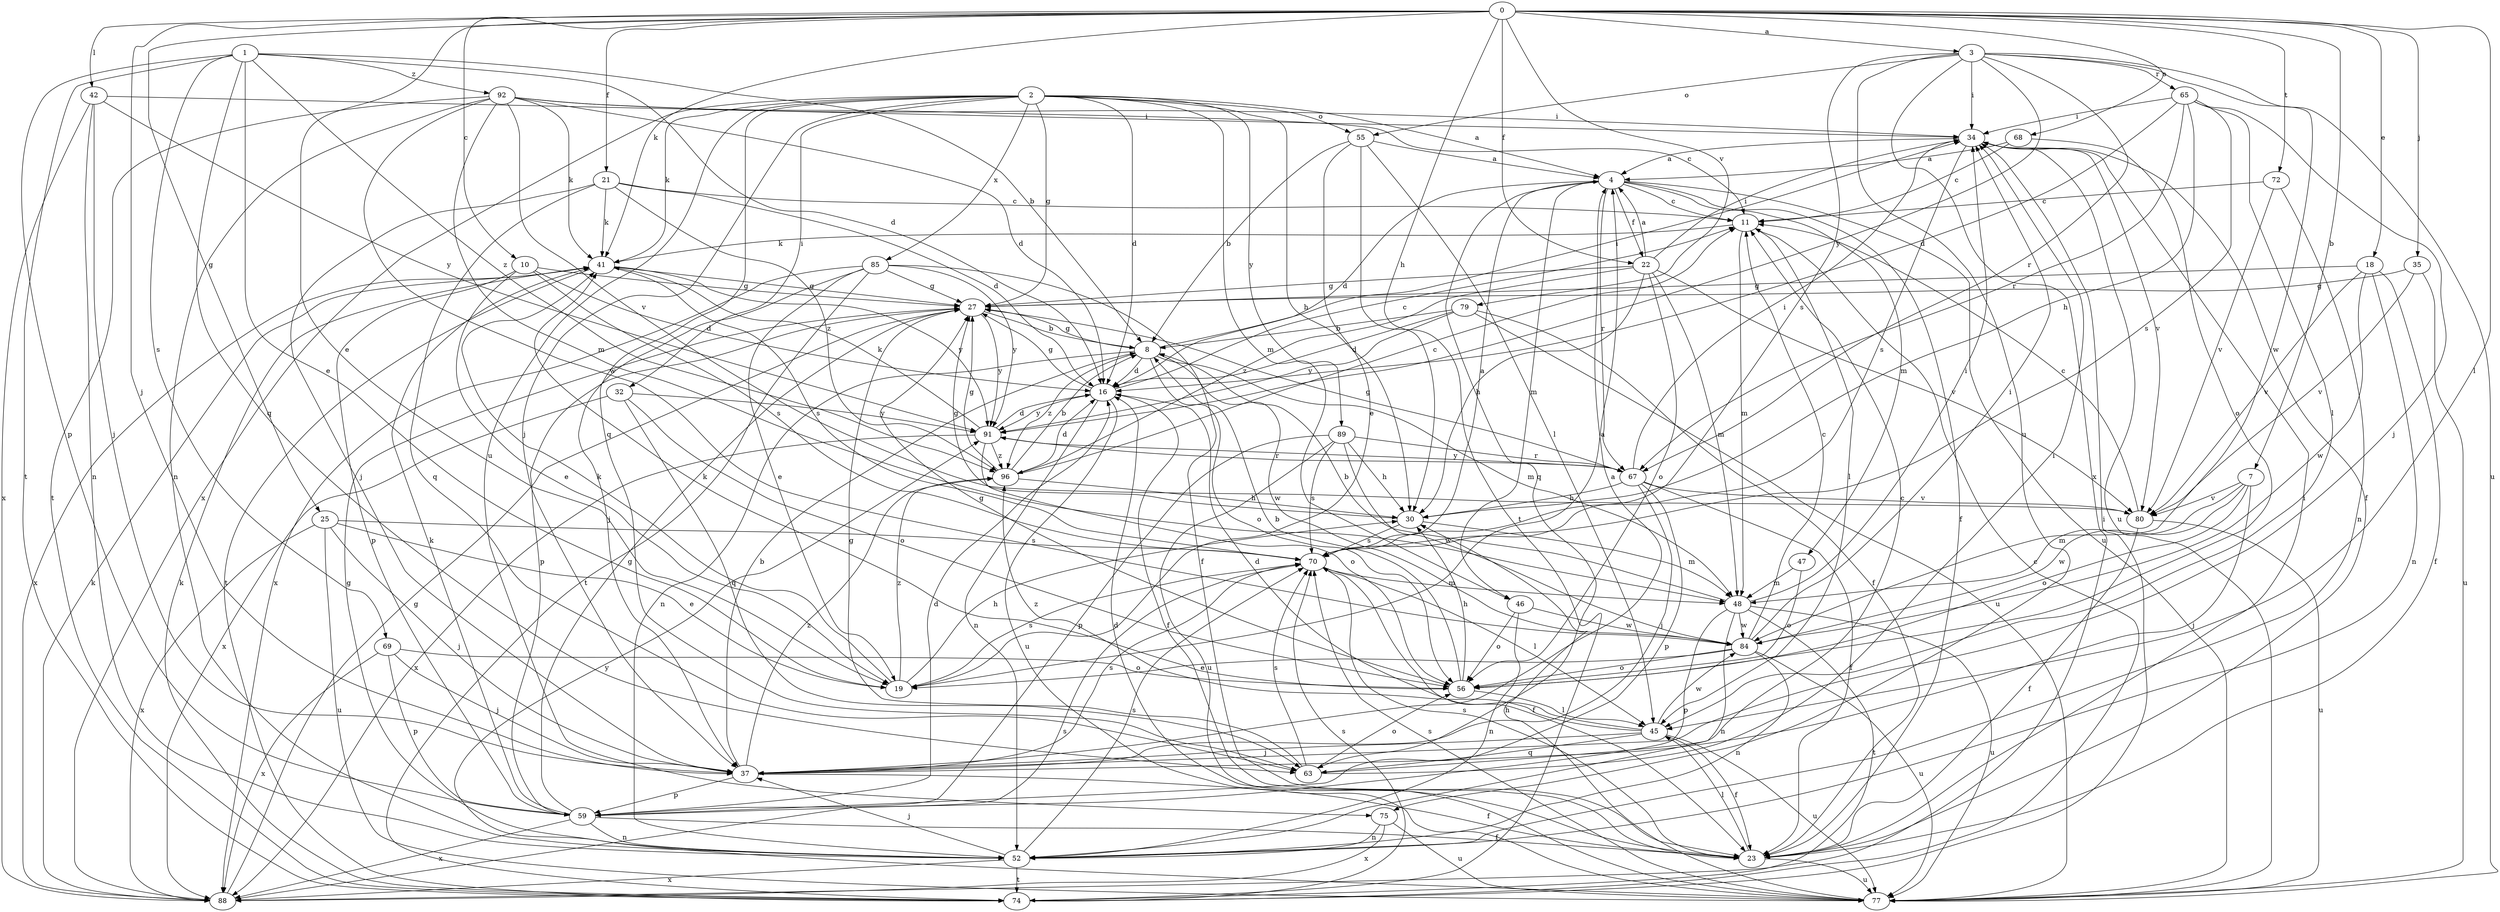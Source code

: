 strict digraph  {
0;
1;
2;
3;
4;
7;
8;
10;
11;
16;
18;
19;
21;
22;
23;
25;
27;
30;
32;
34;
35;
37;
41;
42;
45;
46;
47;
48;
52;
55;
56;
59;
63;
65;
67;
68;
69;
70;
72;
74;
75;
77;
79;
80;
84;
85;
88;
89;
91;
92;
96;
0 -> 3  [label=a];
0 -> 7  [label=b];
0 -> 10  [label=c];
0 -> 18  [label=e];
0 -> 19  [label=e];
0 -> 21  [label=f];
0 -> 22  [label=f];
0 -> 25  [label=g];
0 -> 30  [label=h];
0 -> 35  [label=j];
0 -> 37  [label=j];
0 -> 41  [label=k];
0 -> 42  [label=l];
0 -> 45  [label=l];
0 -> 68  [label=s];
0 -> 72  [label=t];
0 -> 79  [label=v];
1 -> 8  [label=b];
1 -> 16  [label=d];
1 -> 19  [label=e];
1 -> 59  [label=p];
1 -> 63  [label=q];
1 -> 69  [label=s];
1 -> 74  [label=t];
1 -> 92  [label=z];
1 -> 96  [label=z];
2 -> 4  [label=a];
2 -> 16  [label=d];
2 -> 27  [label=g];
2 -> 30  [label=h];
2 -> 32  [label=i];
2 -> 37  [label=j];
2 -> 41  [label=k];
2 -> 46  [label=m];
2 -> 55  [label=o];
2 -> 63  [label=q];
2 -> 75  [label=u];
2 -> 85  [label=x];
2 -> 88  [label=x];
2 -> 89  [label=y];
3 -> 34  [label=i];
3 -> 55  [label=o];
3 -> 65  [label=r];
3 -> 67  [label=r];
3 -> 70  [label=s];
3 -> 75  [label=u];
3 -> 77  [label=u];
3 -> 84  [label=w];
3 -> 88  [label=x];
3 -> 91  [label=y];
4 -> 11  [label=c];
4 -> 16  [label=d];
4 -> 22  [label=f];
4 -> 23  [label=f];
4 -> 46  [label=m];
4 -> 47  [label=m];
4 -> 63  [label=q];
4 -> 67  [label=r];
4 -> 77  [label=u];
7 -> 37  [label=j];
7 -> 48  [label=m];
7 -> 56  [label=o];
7 -> 80  [label=v];
7 -> 84  [label=w];
8 -> 16  [label=d];
8 -> 27  [label=g];
8 -> 34  [label=i];
8 -> 48  [label=m];
8 -> 52  [label=n];
8 -> 56  [label=o];
8 -> 84  [label=w];
8 -> 96  [label=z];
10 -> 16  [label=d];
10 -> 19  [label=e];
10 -> 27  [label=g];
10 -> 59  [label=p];
10 -> 70  [label=s];
11 -> 41  [label=k];
11 -> 45  [label=l];
11 -> 48  [label=m];
16 -> 11  [label=c];
16 -> 23  [label=f];
16 -> 27  [label=g];
16 -> 52  [label=n];
16 -> 77  [label=u];
16 -> 91  [label=y];
18 -> 23  [label=f];
18 -> 27  [label=g];
18 -> 52  [label=n];
18 -> 80  [label=v];
18 -> 84  [label=w];
19 -> 4  [label=a];
19 -> 30  [label=h];
19 -> 41  [label=k];
19 -> 70  [label=s];
19 -> 96  [label=z];
21 -> 11  [label=c];
21 -> 16  [label=d];
21 -> 37  [label=j];
21 -> 41  [label=k];
21 -> 63  [label=q];
21 -> 96  [label=z];
22 -> 4  [label=a];
22 -> 27  [label=g];
22 -> 30  [label=h];
22 -> 34  [label=i];
22 -> 48  [label=m];
22 -> 56  [label=o];
22 -> 80  [label=v];
22 -> 96  [label=z];
23 -> 16  [label=d];
23 -> 34  [label=i];
23 -> 45  [label=l];
23 -> 70  [label=s];
23 -> 77  [label=u];
25 -> 19  [label=e];
25 -> 37  [label=j];
25 -> 70  [label=s];
25 -> 77  [label=u];
25 -> 88  [label=x];
27 -> 8  [label=b];
27 -> 59  [label=p];
27 -> 91  [label=y];
30 -> 27  [label=g];
30 -> 48  [label=m];
30 -> 70  [label=s];
32 -> 56  [label=o];
32 -> 63  [label=q];
32 -> 88  [label=x];
32 -> 91  [label=y];
34 -> 4  [label=a];
34 -> 23  [label=f];
34 -> 70  [label=s];
34 -> 77  [label=u];
34 -> 80  [label=v];
35 -> 27  [label=g];
35 -> 77  [label=u];
35 -> 80  [label=v];
37 -> 4  [label=a];
37 -> 8  [label=b];
37 -> 23  [label=f];
37 -> 59  [label=p];
37 -> 70  [label=s];
37 -> 96  [label=z];
41 -> 27  [label=g];
41 -> 70  [label=s];
41 -> 74  [label=t];
41 -> 88  [label=x];
41 -> 91  [label=y];
42 -> 34  [label=i];
42 -> 37  [label=j];
42 -> 52  [label=n];
42 -> 88  [label=x];
42 -> 91  [label=y];
45 -> 16  [label=d];
45 -> 23  [label=f];
45 -> 37  [label=j];
45 -> 63  [label=q];
45 -> 77  [label=u];
45 -> 84  [label=w];
45 -> 96  [label=z];
46 -> 52  [label=n];
46 -> 56  [label=o];
46 -> 84  [label=w];
47 -> 48  [label=m];
47 -> 56  [label=o];
48 -> 8  [label=b];
48 -> 34  [label=i];
48 -> 52  [label=n];
48 -> 59  [label=p];
48 -> 74  [label=t];
48 -> 77  [label=u];
48 -> 84  [label=w];
52 -> 27  [label=g];
52 -> 37  [label=j];
52 -> 70  [label=s];
52 -> 74  [label=t];
52 -> 88  [label=x];
55 -> 4  [label=a];
55 -> 8  [label=b];
55 -> 19  [label=e];
55 -> 45  [label=l];
55 -> 74  [label=t];
56 -> 8  [label=b];
56 -> 27  [label=g];
56 -> 30  [label=h];
56 -> 41  [label=k];
56 -> 45  [label=l];
59 -> 16  [label=d];
59 -> 23  [label=f];
59 -> 27  [label=g];
59 -> 41  [label=k];
59 -> 52  [label=n];
59 -> 88  [label=x];
63 -> 11  [label=c];
63 -> 27  [label=g];
63 -> 34  [label=i];
63 -> 56  [label=o];
63 -> 70  [label=s];
65 -> 16  [label=d];
65 -> 30  [label=h];
65 -> 34  [label=i];
65 -> 37  [label=j];
65 -> 45  [label=l];
65 -> 67  [label=r];
65 -> 70  [label=s];
67 -> 23  [label=f];
67 -> 27  [label=g];
67 -> 30  [label=h];
67 -> 34  [label=i];
67 -> 37  [label=j];
67 -> 59  [label=p];
67 -> 80  [label=v];
67 -> 91  [label=y];
68 -> 4  [label=a];
68 -> 11  [label=c];
68 -> 56  [label=o];
69 -> 37  [label=j];
69 -> 56  [label=o];
69 -> 59  [label=p];
69 -> 88  [label=x];
70 -> 4  [label=a];
70 -> 23  [label=f];
70 -> 45  [label=l];
70 -> 48  [label=m];
72 -> 11  [label=c];
72 -> 52  [label=n];
72 -> 80  [label=v];
74 -> 11  [label=c];
74 -> 34  [label=i];
74 -> 41  [label=k];
74 -> 70  [label=s];
75 -> 52  [label=n];
75 -> 77  [label=u];
75 -> 88  [label=x];
77 -> 30  [label=h];
77 -> 70  [label=s];
77 -> 91  [label=y];
79 -> 8  [label=b];
79 -> 16  [label=d];
79 -> 23  [label=f];
79 -> 77  [label=u];
79 -> 91  [label=y];
80 -> 11  [label=c];
80 -> 23  [label=f];
80 -> 77  [label=u];
84 -> 11  [label=c];
84 -> 19  [label=e];
84 -> 34  [label=i];
84 -> 52  [label=n];
84 -> 56  [label=o];
84 -> 77  [label=u];
85 -> 19  [label=e];
85 -> 23  [label=f];
85 -> 27  [label=g];
85 -> 37  [label=j];
85 -> 74  [label=t];
85 -> 88  [label=x];
85 -> 91  [label=y];
88 -> 27  [label=g];
88 -> 41  [label=k];
88 -> 70  [label=s];
89 -> 30  [label=h];
89 -> 59  [label=p];
89 -> 67  [label=r];
89 -> 70  [label=s];
89 -> 77  [label=u];
89 -> 84  [label=w];
91 -> 16  [label=d];
91 -> 41  [label=k];
91 -> 56  [label=o];
91 -> 67  [label=r];
91 -> 88  [label=x];
91 -> 96  [label=z];
92 -> 11  [label=c];
92 -> 16  [label=d];
92 -> 34  [label=i];
92 -> 41  [label=k];
92 -> 48  [label=m];
92 -> 52  [label=n];
92 -> 74  [label=t];
92 -> 80  [label=v];
92 -> 84  [label=w];
96 -> 8  [label=b];
96 -> 11  [label=c];
96 -> 16  [label=d];
96 -> 27  [label=g];
96 -> 30  [label=h];
}
